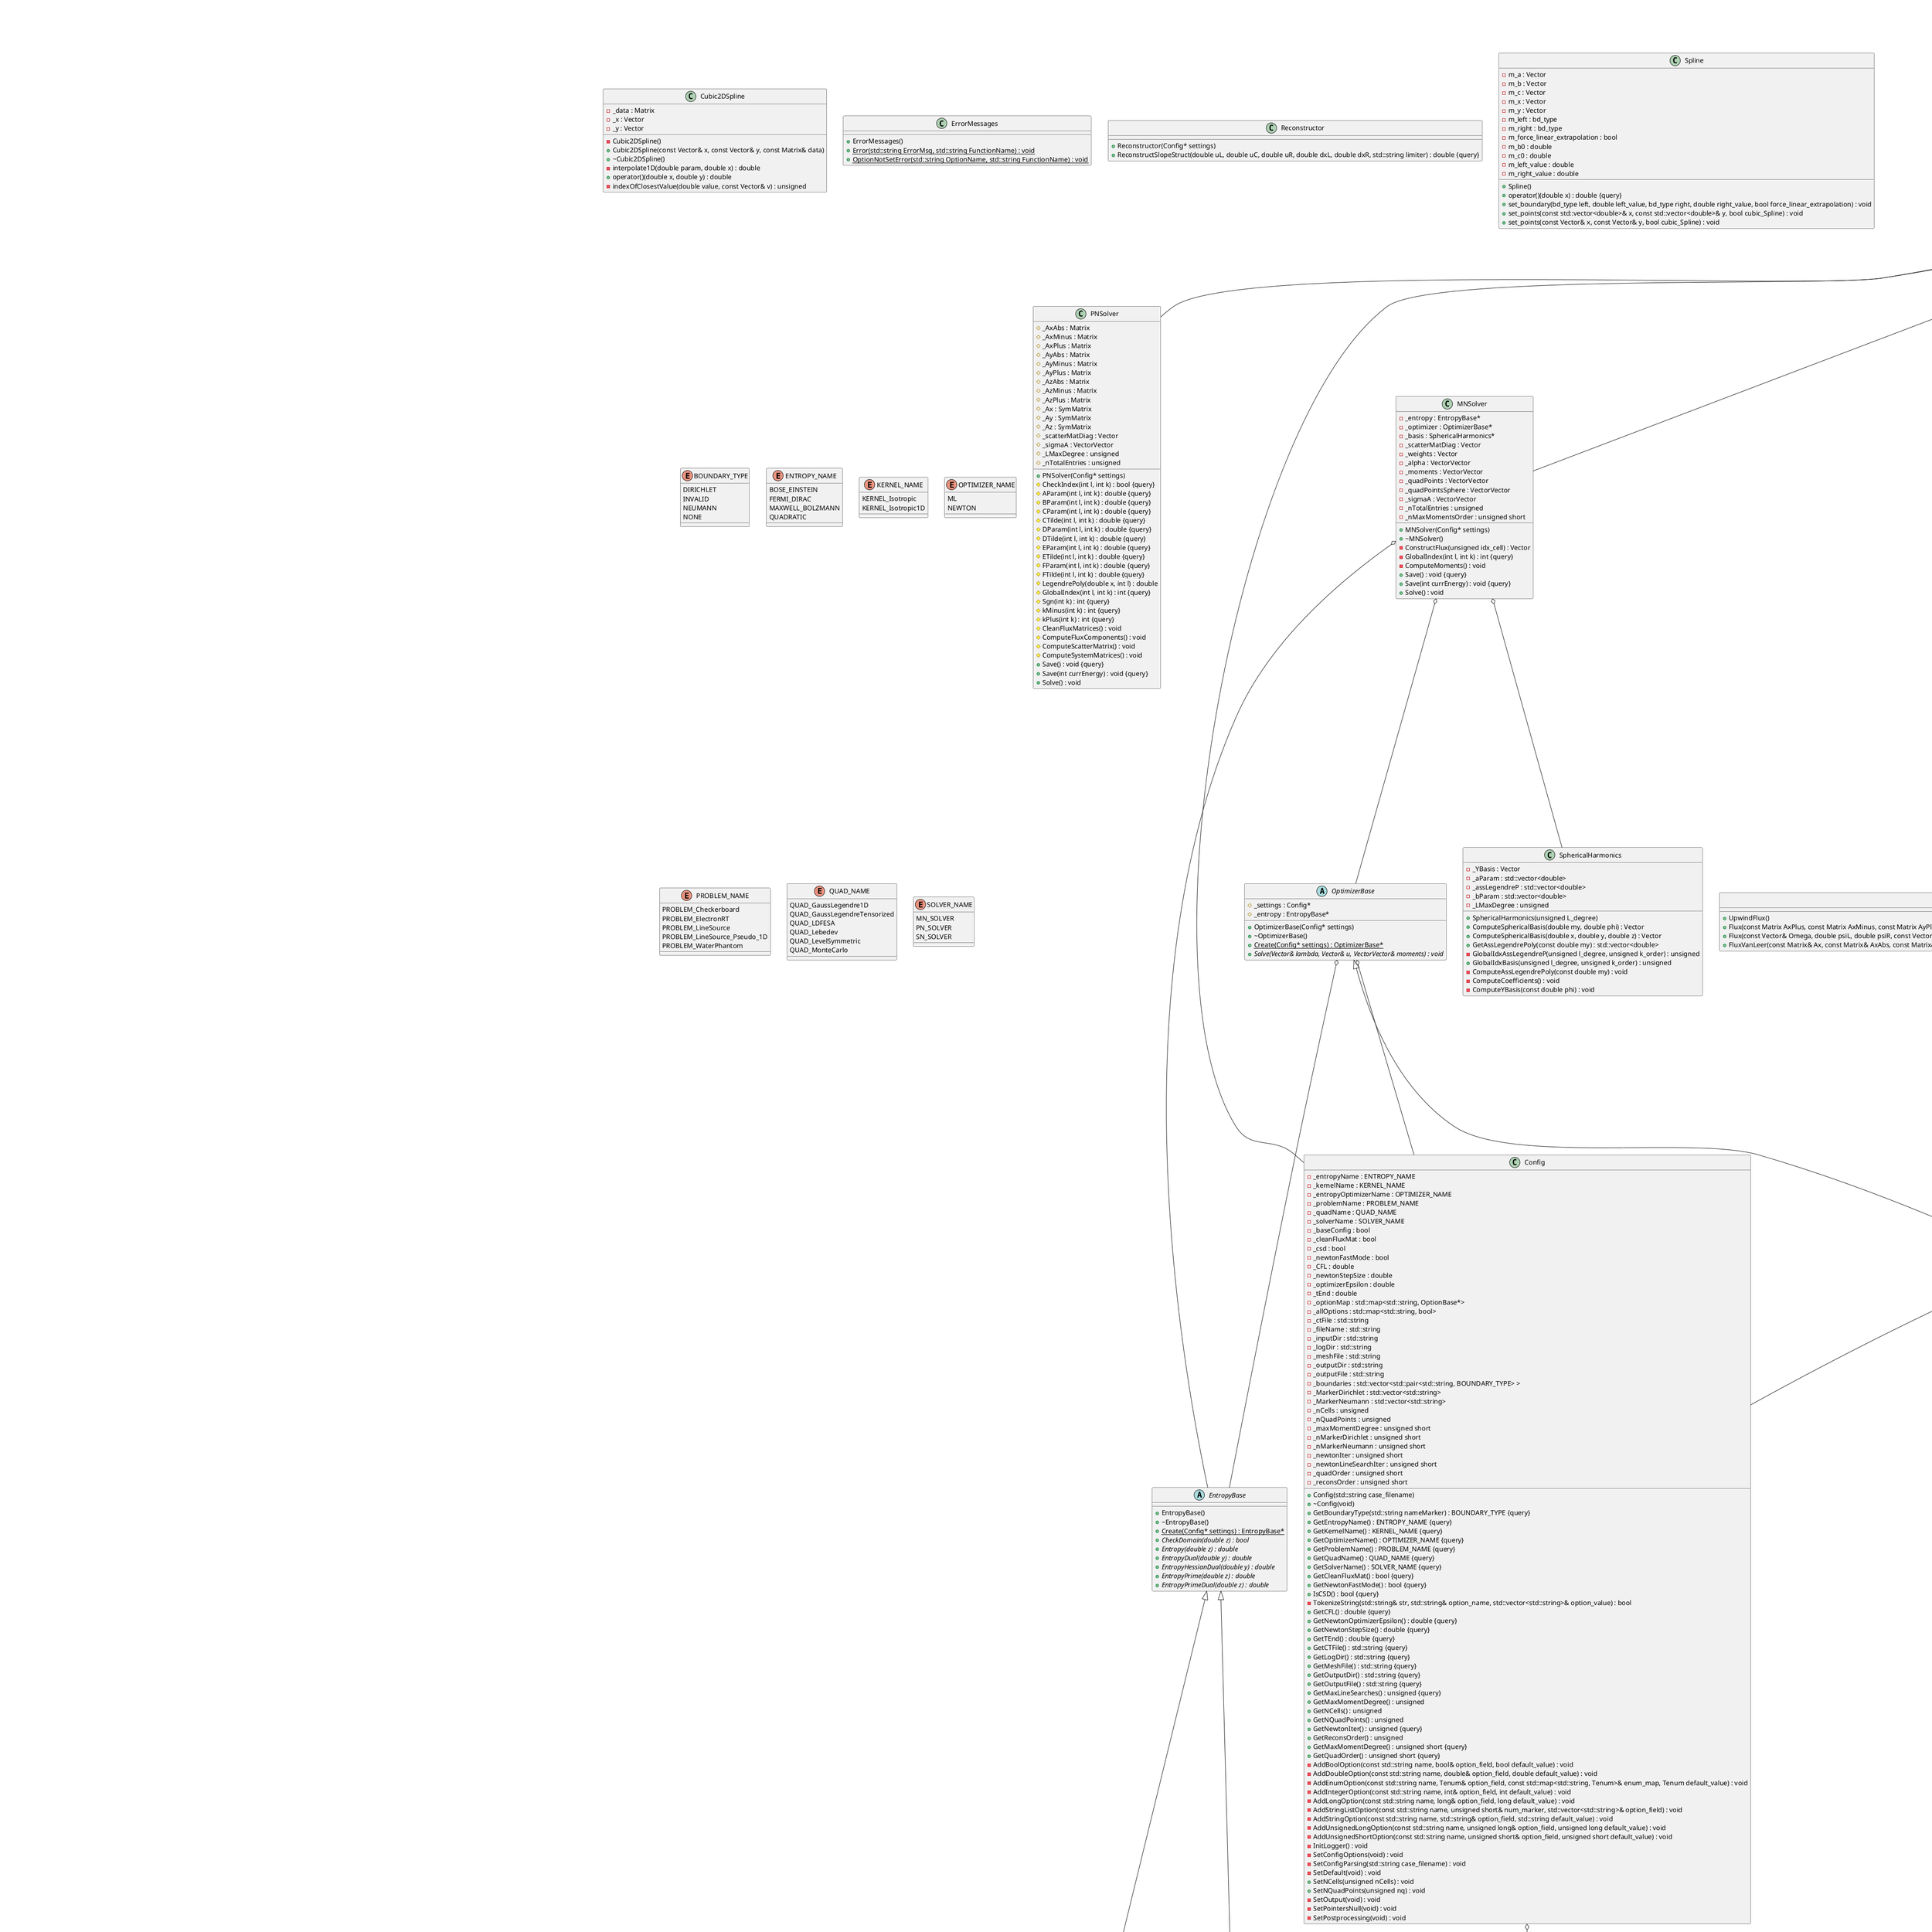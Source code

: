 @startuml





/' Objects '/

class CSDSNSolver {
	+CSDSNSolver(Config* settings)
	-_physics : Physics*
	-_angle : Vector
	-_density : Vector
	-_energies : Vector
	-_sigmaTE : Vector
	-_sigmaSE : VectorVector
	-_dose : std::vector<double>
	+Save() : void {query}
	+Save(int currEnergy) : void {query}
	+Solve() : void
}


class Checkerboard {
	-Checkerboard()
	+Checkerboard(Config* settings, Mesh* mesh)
	+~Checkerboard()
	-_scatteringXS : Vector
	-_totalXS : Vector
	+GetScatteringXS(const std::vector<double>& energies) : VectorVector
	+GetTotalXS(const std::vector<double>& energies) : VectorVector
	+SetupIC() : VectorVector
	-isAbsorption(const Vector& pos) : bool {query}
	-isSource(const Vector& pos) : bool {query}
	+GetExternalSource(const std::vector<double>& energies) : std::vector<VectorVector>
	+GetStoppingPower(const std::vector<double>& energies) : std::vector<double>
}


class Config {
	+Config(std::string case_filename)
	+~Config(void)
	+GetBoundaryType(std::string nameMarker) : BOUNDARY_TYPE {query}
	+GetEntropyName() : ENTROPY_NAME {query}
	-_entropyName : ENTROPY_NAME
	+GetKernelName() : KERNEL_NAME {query}
	-_kernelName : KERNEL_NAME
	+GetOptimizerName() : OPTIMIZER_NAME {query}
	-_entropyOptimizerName : OPTIMIZER_NAME
	+GetProblemName() : PROBLEM_NAME {query}
	-_problemName : PROBLEM_NAME
	+GetQuadName() : QUAD_NAME {query}
	-_quadName : QUAD_NAME
	+GetSolverName() : SOLVER_NAME {query}
	-_solverName : SOLVER_NAME
	+GetCleanFluxMat() : bool {query}
	+GetNewtonFastMode() : bool {query}
	+IsCSD() : bool {query}
	-TokenizeString(std::string& str, std::string& option_name, std::vector<std::string>& option_value) : bool
	-_baseConfig : bool
	-_cleanFluxMat : bool
	-_csd : bool
	-_newtonFastMode : bool
	+GetCFL() : double {query}
	+GetNewtonOptimizerEpsilon() : double {query}
	+GetNewtonStepSize() : double {query}
	+GetTEnd() : double {query}
	-_CFL : double
	-_newtonStepSize : double
	-_optimizerEpsilon : double
	-_tEnd : double
	-_optionMap : std::map<std::string, OptionBase*>
	-_allOptions : std::map<std::string, bool>
	+GetCTFile() : std::string {query}
	+GetLogDir() : std::string {query}
	+GetMeshFile() : std::string {query}
	+GetOutputDir() : std::string {query}
	+GetOutputFile() : std::string {query}
	-_ctFile : std::string
	-_fileName : std::string
	-_inputDir : std::string
	-_logDir : std::string
	-_meshFile : std::string
	-_outputDir : std::string
	-_outputFile : std::string
	-_boundaries : std::vector<std::pair<std::string, BOUNDARY_TYPE> >
	-_MarkerDirichlet : std::vector<std::string>
	-_MarkerNeumann : std::vector<std::string>
	+GetMaxLineSearches() : unsigned {query}
	+GetMaxMomentDegree() : unsigned
	+GetNCells() : unsigned
	+GetNQuadPoints() : unsigned
	+GetNewtonIter() : unsigned {query}
	+GetReconsOrder() : unsigned
	-_nCells : unsigned
	-_nQuadPoints : unsigned
	+GetMaxMomentDegree() : unsigned short {query}
	+GetQuadOrder() : unsigned short {query}
	-_maxMomentDegree : unsigned short
	-_nMarkerDirichlet : unsigned short
	-_nMarkerNeumann : unsigned short
	-_newtonIter : unsigned short
	-_newtonLineSearchIter : unsigned short
	-_quadOrder : unsigned short
	-_reconsOrder : unsigned short
	-AddBoolOption(const std::string name, bool& option_field, bool default_value) : void
	-AddDoubleOption(const std::string name, double& option_field, double default_value) : void
	-AddEnumOption(const std::string name, Tenum& option_field, const std::map<std::string, Tenum>& enum_map, Tenum default_value) : void
	-AddIntegerOption(const std::string name, int& option_field, int default_value) : void
	-AddLongOption(const std::string name, long& option_field, long default_value) : void
	-AddStringListOption(const std::string name, unsigned short& num_marker, std::vector<std::string>& option_field) : void
	-AddStringOption(const std::string name, std::string& option_field, std::string default_value) : void
	-AddUnsignedLongOption(const std::string name, unsigned long& option_field, unsigned long default_value) : void
	-AddUnsignedShortOption(const std::string name, unsigned short& option_field, unsigned short default_value) : void
	-InitLogger() : void
	-SetConfigOptions(void) : void
	-SetConfigParsing(std::string case_filename) : void
	-SetDefault(void) : void
	+SetNCells(unsigned nCells) : void
	+SetNQuadPoints(unsigned nq) : void
	-SetOutput(void) : void
	-SetPointersNull(void) : void
	-SetPostprocessing(void) : void
}


class Cubic2DSpline {
	-Cubic2DSpline()
	+Cubic2DSpline(const Vector& x, const Vector& y, const Matrix& data)
	+~Cubic2DSpline()
	-_data : Matrix
	-_x : Vector
	-_y : Vector
	-interpolate1D(double param, double x) : double
	+operator()(double x, double y) : double
	-indexOfClosestValue(double value, const Vector& v) : unsigned
}


class ElectronRT {
	-ElectronRT()
	+ElectronRT(Config* settings, Mesh* mesh)
	+~ElectronRT()
	+GetTotalXSE(const Vector& energies) : Vector
	+GetScatteringXS(const std::vector<double>& energies) : VectorVector
	+GetScatteringXSE(const Vector& energies, const Vector& angles) : VectorVector
	+GetTotalXS(const std::vector<double>& energies) : VectorVector
	+SetupIC() : VectorVector
	+GetExternalSource(const std::vector<double>& energies) : std::vector<VectorVector>
	+GetDensity(const VectorVector& cellMidPoints) : std::vector<double>
	+GetStoppingPower(const std::vector<double>& energies) : std::vector<double>
	-LoadXSH20(std::string fileSigmaS, std::string fileSigmaT) : void
}


abstract class EntropyBase {
	+EntropyBase()
	+~EntropyBase()
	+{static} Create(Config* settings) : EntropyBase*
	+{abstract} CheckDomain(double z) : bool
	+{abstract} Entropy(double z) : double
	+{abstract} EntropyDual(double y) : double
	+{abstract} EntropyHessianDual(double y) : double
	+{abstract} EntropyPrime(double z) : double
	+{abstract} EntropyPrimeDual(double z) : double
}


class ErrorMessages {
	+ErrorMessages()
	+{static} Error(std::string ErrorMsg, std::string FunctionName) : void
	+{static} OptionNotSetError(std::string OptionName, std::string FunctionName) : void
}


class Isotropic {
	-Isotropic()
	+Isotropic(QuadratureBase* q)
	+~Isotropic()
	+GetScatteringKernel() : Matrix
}


class Isotropic1D {
	-Isotropic1D()
	+Isotropic1D(QuadratureBase* q)
	+~Isotropic1D()
	+GetScatteringKernel() : Matrix
}


class LaxFriedrichsFlux {
	+LaxFriedrichsFlux()
	+Flux(const Vector& Omega, double psiL, double psiR, const Vector& n) : double {query}
	-_dt : double
}


class LineSource_PN {
	-LineSource_PN()
	+LineSource_PN(Config* settings, Mesh* mesh)
	+~LineSource_PN()
	+GetScatteringXS(const std::vector<double>& energies) : VectorVector
	+GetTotalXS(const std::vector<double>& energies) : VectorVector
	+SetupIC() : VectorVector
	-GlobalIndex(int l, int k) : int {query}
	+GetExternalSource(const std::vector<double>& energies) : std::vector<VectorVector>
	+GetStoppingPower(const std::vector<double>& energies) : std::vector<double>
}


class LineSource_SN {
	-LineSource_SN()
	+LineSource_SN(Config* settings, Mesh* mesh)
	+~LineSource_SN()
	+GetScatteringXS(const std::vector<double>& energies) : VectorVector
	+GetTotalXS(const std::vector<double>& energies) : VectorVector
	+SetupIC() : VectorVector
	+GetExternalSource(const std::vector<double>& energies) : std::vector<VectorVector>
	+GetStoppingPower(const std::vector<double>& energies) : std::vector<double>
}


class LineSource_SN_Pseudo1D {
	-LineSource_SN_Pseudo1D()
	+LineSource_SN_Pseudo1D(Config* settings, Mesh* mesh)
	+SetupIC() : VectorVector
}


class MNSolver {
	+MNSolver(Config* settings)
	+~MNSolver()
	-_entropy : EntropyBase*
	-_optimizer : OptimizerBase*
	-_basis : SphericalHarmonics*
	-ConstructFlux(unsigned idx_cell) : Vector
	-_scatterMatDiag : Vector
	-_weights : Vector
	-_alpha : VectorVector
	-_moments : VectorVector
	-_quadPoints : VectorVector
	-_quadPointsSphere : VectorVector
	-_sigmaA : VectorVector
	-GlobalIndex(int l, int k) : int {query}
	-_nTotalEntries : unsigned
	-_nMaxMomentsOrder : unsigned short
	-ComputeMoments() : void
	+Save() : void {query}
	+Save(int currEnergy) : void {query}
	+Solve() : void
}


class MaxwellBoltzmannEntropy {
	+MaxwellBoltzmannEntropy()
	+~MaxwellBoltzmannEntropy()
	+CheckDomain(double z) : bool
	+Entropy(double z) : double
	+EntropyDual(double y) : double
	+EntropyHessianDual(double y) : double
	+EntropyPrime(double z) : double
	+EntropyPrimeDual(double y) : double
}


class Mesh {
	+Mesh()
	+Mesh(std::vector<Vector> nodes, std::vector<std::vector<unsigned> > cells, std::vector<std::pair<BOUNDARY_TYPE, std::vector<unsigned> > > boundaries)
	+~Mesh()
	#ComputeOutwardFacingNormal(const Vector& nodeA, const Vector& nodeB, const Vector& cellCenter) : Vector
	#_nodeNeighbors : blaze::CompressedMatrix<bool>
	#_dim : const unsigned
	#_ghostCellID : const unsigned
	#_numBoundaries : const unsigned
	#_numCells : const unsigned
	#_numNodes : const unsigned
	#_numNodesPerCell : const unsigned
	+GetDistanceToOrigin(unsigned idx_cell) : double {query}
	#_cellBoundaryTypes : std::vector<BOUNDARY_TYPE>
	+GetBoundaryTypes() : std::vector<BOUNDARY_TYPE>& {query}
	#_cellMidPoints : std::vector<Vector>
	#_nodes : std::vector<Vector>
	+GetCellMidPoints() : std::vector<Vector>& {query}
	+GetNodes() : std::vector<Vector>& {query}
	#_cellAreas : std::vector<double>
	+GetCellAreas() : std::vector<double>& {query}
	#_boundaries : std::vector<std::pair<BOUNDARY_TYPE, std::vector<unsigned> > >
	+GetBounds() : std::vector<std::pair<double , double> > {query}
	#_bounds : std::vector<std::pair<double, double> >
	#_cellNormals : std::vector<std::vector<Vector> >
	+GetNormals() : std::vector<std::vector<Vector> >& {query}
	#_cellNeighbors : std::vector<std::vector<unsigned> >
	#_cells : std::vector<std::vector<unsigned> >
	+GetCells() : std::vector<std::vector<unsigned> >& {query}
	+GetNeighbours() : std::vector<std::vector<unsigned> >& {query}
	#_colors : std::vector<unsigned>
	+GetPartitionIDs() : std::vector<unsigned>& {query}
	+GetDim() : unsigned {query}
	+GetNumCells() : unsigned {query}
	+GetNumNodes() : unsigned {query}
	+GetNumNodesPerCell() : unsigned {query}
	#ComputeBounds() : void
	#ComputeCellAreas() : void
	#ComputeCellMidpoints() : void
	#ComputeConnectivity() : void
	#ComputePartitioning() : void
	+ComputeSlopes(unsigned nq, VectorVector& psiDerX, VectorVector& psiDerY, const VectorVector& psi) : void {query}
	+ReconstructSlopesS(unsigned nq, VectorVector& psiDerX, VectorVector& psiDerY, const VectorVector& psi) : void {query}
	+ReconstructSlopesU(unsigned nq, VectorVector& psiDerX, VectorVector& psiDerY, const VectorVector& psi) : void {query}
}


class NewtonOptimizer {
	+NewtonOptimizer(Config* settings)
	+~NewtonOptimizer()
	-_quadrature : QuadratureBase*
	-_weights : Vector
	-_quadPointsSphere : VectorVector
	-ComputeObjFunc(Vector& alpha, Vector& sol, VectorVector& moments) : double
	-_alpha : double
	-_epsilon : double
	-_nq : unsigned
	-_maxIterations : unsigned short
	-_maxLineSearches : unsigned short
	-ComputeGradient(Vector& alpha, Vector& sol, VectorVector& moments, Vector& grad) : void
	-ComputeHessian(Vector& alpha, VectorVector& moments, Matrix& hessian) : void
	+Solve(Vector& lambda, Vector& u, VectorVector& moments) : void
}


abstract class NumericalFlux {
	+NumericalFlux()
	+{static} Create() : NumericalFlux*
	+{abstract} Flux(const Matrix AxPlus, const Matrix AxMinus, const Matrix AyPlus, const Matrix AyMinus, const Matrix AzPlus, const Matrix AzMinus, const Vector, const Vector, const Vector n) : Vector {query}
	+{abstract} Flux(const Vector& Omega, double psiL, double psiR, const Vector& n) : double {query}
	+{abstract} FluxVanLeer(const Matrix& Ax, const Matrix& AxAbs, const Matrix& Ay, const Matrix& AyAbs, const Matrix& Az, const Matrix& AzAbs, const Vector& psiL, const Vector& psiR, const Vector& n, Vector& resultFlux) : void {query}
}


abstract class OptimizerBase {
	+OptimizerBase(Config* settings)
	+~OptimizerBase()
	#_settings : Config*
	#_entropy : EntropyBase*
	+{static} Create(Config* settings) : OptimizerBase*
	+{abstract} Solve(Vector& lambda, Vector& u, VectorVector& moments) : void
}


abstract class OptionBase {
	+OptionBase()
	+{abstract} ~OptionBase()
	+SetValue(std::vector<std::string> value) : std::string
	+badValue(std::vector<std::string>& option_value, std::string type_id, std::string option_name) : std::string
	+optionCheckMultipleValues(std::vector<std::string>& option_value, std::string type_id, std::string option_name) : std::string
	+GetValue() : std::vector<std::string>
	-_value : std::vector<std::string>
	+{abstract} SetDefault() : void
}


abstract class OptionBool {
	+OptionBool(std::string option_field_name, bool& option_field, bool default_value)
	+~OptionBool()
	-_def : bool
	-_field : bool&
	+SetValue(std::vector<std::string> option_value) : std::string
	-_name : std::string
	+SetDefault() : void
}


abstract class OptionDouble {
	+OptionDouble(std::string option_field_name, double& option_field, double default_value)
	+~OptionDouble()
	-_def : double
	-_field : double&
	+SetValue(std::vector<std::string> option_value) : std::string
	-_name : std::string
	+SetDefault() : void
}


abstract class OptionEnum <template <class Tenum>> {
	+OptionEnum(std::string option_field_name, const std::map<std::string, Tenum> m, Tenum& option_field, Tenum default_value)
	+~OptionEnum()
	-_def : Tenum
	-_field : Tenum&
	-_map : std::map<std::string, Tenum>
	+SetValue(std::vector<std::string> option_value) : std::string
	-_name : std::string
	+SetDefault() : void
}


abstract class OptionInt {
	+OptionInt(std::string option_field_name, int& option_field, int default_value)
	+~OptionInt()
	-_def : int
	-_field : int&
	+SetValue(std::vector<std::string> option_value) : std::string
	-_name : std::string
	+SetDefault() : void
}


abstract class OptionLong {
	+OptionLong(std::string option_field_name, long& option_field, long default_value)
	+~OptionLong()
	-_def : long
	-_field : long&
	+SetValue(std::vector<std::string> option_value) : std::string
	-_name : std::string
	+SetDefault() : void
}


abstract class OptionString {
	+OptionString(std::string option_field_name, std::string& option_field, std::string default_value)
	+~OptionString()
	+SetValue(std::vector<std::string> option_value) : std::string
	-_def : std::string
	-_name : std::string
	-_field : std::string&
	+SetDefault() : void
}


abstract class OptionStringList {
	+OptionStringList(std::string option_field_name, unsigned short& list_size, std::vector<std::string>& option_field)
	+~OptionStringList()
	+SetValue(std::vector<std::string> option_value) : std::string
	-_name : std::string
	-_field : std::vector<std::string>&
	-_size : unsigned short&
	+SetDefault() : void
}


abstract class OptionULong {
	+OptionULong(std::string option_field_name, unsigned long& option_field, unsigned long default_value)
	+~OptionULong()
	+SetValue(std::vector<std::string> option_value) : std::string
	-_name : std::string
	-_def : unsigned long
	-_field : unsigned long&
	+SetDefault() : void
}


abstract class OptionUShort {
	+OptionUShort(std::string option_field_name, unsigned short& option_field, unsigned short default_value)
	+~OptionUShort()
	+SetValue(std::vector<std::string> option_value) : std::string
	-_name : std::string
	-_def : unsigned short
	-_field : unsigned short&
	+SetDefault() : void
}


class PNSolver {
	+PNSolver(Config* settings)
	#_AxAbs : Matrix
	#_AxMinus : Matrix
	#_AxPlus : Matrix
	#_AyAbs : Matrix
	#_AyMinus : Matrix
	#_AyPlus : Matrix
	#_AzAbs : Matrix
	#_AzMinus : Matrix
	#_AzPlus : Matrix
	#_Ax : SymMatrix
	#_Ay : SymMatrix
	#_Az : SymMatrix
	#_scatterMatDiag : Vector
	#_sigmaA : VectorVector
	#CheckIndex(int l, int k) : bool {query}
	#AParam(int l, int k) : double {query}
	#BParam(int l, int k) : double {query}
	#CParam(int l, int k) : double {query}
	#CTilde(int l, int k) : double {query}
	#DParam(int l, int k) : double {query}
	#DTilde(int l, int k) : double {query}
	#EParam(int l, int k) : double {query}
	#ETilde(int l, int k) : double {query}
	#FParam(int l, int k) : double {query}
	#FTilde(int l, int k) : double {query}
	#LegendrePoly(double x, int l) : double
	#GlobalIndex(int l, int k) : int {query}
	#Sgn(int k) : int {query}
	#kMinus(int k) : int {query}
	#kPlus(int k) : int {query}
	#_LMaxDegree : unsigned
	#_nTotalEntries : unsigned
	#CleanFluxMatrices() : void
	#ComputeFluxComponents() : void
	#ComputeScatterMatrix() : void
	#ComputeSystemMatrices() : void
	+Save() : void {query}
	+Save(int currEnergy) : void {query}
	+Solve() : void
}


class Physics {
	+Physics()
	+{static} Create() : Physics*
	+GetScatteringXS(Vector energies, Vector angle) : VectorVector
	+GetStoppingPower(Vector energies, Vector density) : VectorVector
	+GetTotalXS(Vector energies, Vector density) : VectorVector
	+GetTransportXS(Vector energies, Vector density) : VectorVector
	+ReadStoppingPowers(std::string fileName) : VectorVector
	-_stpowH2O : VectorVector
	-_xsH2O : VectorVector
	-_xsTotalH2O : VectorVector
	-_xsTransportH2O : VectorVector
	+ReadENDL(std::string filename) : std::tuple<std::vector<VectorVector> , std::vector<VectorVector> >
	+LoadDatabase(std::string fileName_H, std::string fileName_O, std::string fileName_stppower) : void
}


abstract class ProblemBase {
	+ProblemBase(Config* settings, Mesh* mesh)
	#ProblemBase()
	+~ProblemBase()
	#_settings : Config*
	#_mesh : Mesh*
	#_physics : Physics*
	+{static} Create(Config* settings, Mesh* mesh) : ProblemBase*
	+GetTotalXSE(const Vector& energies) : Vector
	+{abstract} GetScatteringXS(const std::vector<double>& energies) : VectorVector
	+GetScatteringXSE(const Vector& energies, const Vector& angles) : VectorVector
	+{abstract} GetTotalXS(const std::vector<double>& energies) : VectorVector
	+{abstract} SetupIC() : VectorVector
	+{abstract} GetExternalSource(const std::vector<double>& energies) : std::vector<VectorVector>
	+GetDensity(const VectorVector& cellMidPoints) : std::vector<double>
	+{abstract} GetStoppingPower(const std::vector<double>& energies) : std::vector<double>
	#_density : std::vector<double>
	#_stoppingPower : std::vector<double>
}


class QDummy {
	+QDummy(unsigned order)
	+~QDummy()
	+SetConnectivity() : void
	+SetName() : void
	+SetNq() : void
	+SetPointsAndWeights() : void
}


class QGaussLegendre1D {
	+QGaussLegendre1D(unsigned order)
	+~QGaussLegendre1D()
	-CheckOrder() : bool
	-Pythag(const double a, const double b) : double
	-ComputeEigenValTriDiagMatrix(const Matrix& mat) : std::pair<Vector , Matrix>
	+SetConnectivity() : void
	+SetName() : void
	+SetNq() : void
	+SetPointsAndWeights() : void
}


class QGaussLegendreTensorized {
	+QGaussLegendreTensorized(unsigned order)
	+~QGaussLegendreTensorized()
	+GetPointsSphere() : VectorVector {query}
	-CheckOrder() : bool
	-Pythag(const double a, const double b) : double
	-ComputeEigenValTriDiagMatrix(const Matrix& mat) : std::pair<Vector , Matrix>
	+SetConnectivity() : void
	+SetName() : void
	+SetNq() : void
	+SetPointsAndWeights() : void
}


class QLDFESA {
	+QLDFESA(unsigned order)
	+~QLDFESA()
	+GetLookupTable() : std::string
	+SetAvailOrders() : void
	+SetConnectivity() : void
	+SetName() : void
}


class QLebedev {
	+QLebedev(unsigned order)
	+~QLebedev()
	+GetLookupTable() : std::string
	+SetAvailOrders() : void
	+SetConnectivity() : void
	+SetName() : void
}


class QLevelSymmetric {
	+QLevelSymmetric(unsigned order)
	+~QLevelSymmetric()
	+GetLookupTable() : std::string
	+SetAvailOrders() : void
	+SetConnectivity() : void
	+SetName() : void
}


abstract class QLookupQuadrature {
	+QLookupQuadrature(unsigned order)
	+~QLookupQuadrature()
	#CheckOrder() : bool
	#{abstract} GetLookupTable() : std::string
	#_availableOrders : std::vector<unsigned>
	#_nqByOrder : std::vector<unsigned>
	+getAvailOrders() : std::vector<unsigned> {query}
	#{abstract} SetAvailOrders() : void
	#SetNq() : void
	#SetPointsAndWeights() : void
	+printAvailOrders() : void {query}
}


class QMonteCarlo {
	+QMonteCarlo(unsigned order)
	+~QMonteCarlo()
	+GetPointsSphere() : VectorVector {query}
	+SetConnectivity() : void
	+SetName() : void
	+SetNq() : void
	+SetPointsAndWeights() : void
}


class QuadraticEntropy {
	+QuadraticEntropy()
	+~QuadraticEntropy()
	+CheckDomain(double z) : bool
	+Entropy(double z) : double
	+EntropyDual(double y) : double
	+EntropyHessianDual(double y) : double
	+EntropyPrime(double z) : double
	+EntropyPrimeDual(double y) : double
}


abstract class QuadratureBase {
	+QuadratureBase(unsigned order)
	+~QuadratureBase()
	+{static} CreateQuadrature(QUAD_NAME name, unsigned order) : QuadratureBase*
	+GetWeights() : Vector {query}
	#_weights : Vector
	+GetPoints() : VectorVector {query}
	+GetPointsSphere() : VectorVector {query}
	#_points : VectorVector
	#_pointsSphere : VectorVector
	+GetConnectivity() : VectorVectorU {query}
	#_connectivity : VectorVectorU
	+Integrate(double(f)(doublex0,doublex1,doublex2)) : double
	+SumUpWeights() : double
	+GetName() : std::string {query}
	#_name : std::string
	+Integrate(std::vector<double >(f)(doublex0,doublex1,doublex2), unsigned len) : std::vector<double>
	+GetNq() : unsigned {query}
	+GetOrder() : unsigned {query}
	#_nq : unsigned
	#_order : unsigned
	+PrintPoints() : void
	+PrintPointsAndWeights() : void
	+PrintWeights() : void
	#{abstract} SetConnectivity() : void
	#{abstract} SetName() : void
	#{abstract} SetNq() : void
	#SetOrder(unsigned order) : void
	#{abstract} SetPointsAndWeights() : void
}


class Reconstructor {
	+Reconstructor(Config* settings)
	+ReconstructSlopeStruct(double uL, double uC, double uR, double dxL, double dxR, std::string limiter) : double {query}
}


class SNSolver {
	+SNSolver(Config* settings)
	#_scatteringKernel : Matrix
	#_weights : Vector
	#_quadPoints : VectorVector
	+Save() : void {query}
	+Save(int currEnergy) : void {query}
	+Solve() : void
}


class SNSolverMPI {
	+SNSolverMPI(Config* settings)
	+Save() : void {query}
	+Solve() : void
}


abstract class ScatteringKernel {
	-ScatteringKernel()
	+ScatteringKernel(QuadratureBase* quad)
	+~ScatteringKernel()
	+{abstract} GetScatteringKernel() : Matrix
	#_quad : QuadratureBase*
	+{static} CreateScatteringKernel(KERNEL_NAME name, QuadratureBase* quad) : ScatteringKernel*
}


abstract class Solver {
	+Solver(Config* settings)
	+~Solver()
	#_settings : Config*
	#_mesh : Mesh*
	#_g : NumericalFlux*
	#_problem : ProblemBase*
	#_quadrature : QuadratureBase*
	+{static} Create(Config* settings) : Solver*
	#_sigmaS : VectorVector
	#_sigmaT : VectorVector
	#_sol : VectorVector
	#ComputeTimeStep(double cfl) : double {query}
	#_dE : double
	#_boundaryCells : std::vector<BOUNDARY_TYPE>
	#_Q : std::vector<VectorVector>
	#_areas : std::vector<double>
	#_density : std::vector<double>
	#_energies : std::vector<double>
	#_s : std::vector<double>
	#_solverOutput : std::vector<double>
	#_normals : std::vector<std::vector<Vector> >
	#_neighbors : std::vector<std::vector<unsigned> >
	#_nCells : unsigned
	#_nEnergies : unsigned
	#_nq : unsigned
	+{abstract} Save() : void {query}
	+{abstract} Save(int currEnergy) : void {query}
	+{abstract} Solve() : void
}


class SphericalHarmonics {
	+SphericalHarmonics(unsigned L_degree)
	+ComputeSphericalBasis(double my, double phi) : Vector
	+ComputeSphericalBasis(double x, double y, double z) : Vector
	-_YBasis : Vector
	+GetAssLegendrePoly(const double my) : std::vector<double>
	-_aParam : std::vector<double>
	-_assLegendreP : std::vector<double>
	-_bParam : std::vector<double>
	-GlobalIdxAssLegendreP(unsigned l_degree, unsigned k_order) : unsigned
	+GlobalIdxBasis(unsigned l_degree, unsigned k_order) : unsigned
	-_LMaxDegree : unsigned
	-ComputeAssLegendrePoly(const double my) : void
	-ComputeCoefficients() : void
	-ComputeYBasis(const double phi) : void
}


class Spline {
	+Spline()
	-m_a : Vector
	-m_b : Vector
	-m_c : Vector
	-m_x : Vector
	-m_y : Vector
	-m_left : bd_type
	-m_right : bd_type
	-m_force_linear_extrapolation : bool
	-m_b0 : double
	-m_c0 : double
	-m_left_value : double
	-m_right_value : double
	+operator()(double x) : double {query}
	+set_boundary(bd_type left, double left_value, bd_type right, double right_value, bool force_linear_extrapolation) : void
	+set_points(const std::vector<double>& x, const std::vector<double>& y, bool cubic_Spline) : void
	+set_points(const Vector& x, const Vector& y, bool cubic_Spline) : void
}


class UpwindFlux {
	+UpwindFlux()
	+Flux(const Matrix AxPlus, const Matrix AxMinus, const Matrix AyPlus, const Matrix AyMinus, const Matrix AzPlus, const Matrix AzMinus, const Vector psiL, const Vector psiR, const Vector n) : Vector {query}
	+Flux(const Vector& Omega, double psiL, double psiR, const Vector& n) : double {query}
	+FluxVanLeer(const Matrix& Ax, const Matrix& AxAbs, const Matrix& Ay, const Matrix& AyAbs, const Matrix& Az, const Matrix& AzAbs, const Vector& psiL, const Vector& psiR, const Vector& n, Vector& resultFlux) : void {query}
}


class WaterPhantom {
	-WaterPhantom()
	+WaterPhantom(Config* settings, Mesh* mesh)
	+~WaterPhantom()
	+SetupIC() : VectorVector
	+GetExternalSource(const std::vector<double>& energies) : std::vector<VectorVector>
	+GetDensity(const VectorVector& cellMidPoints) : std::vector<double>
	+GetStoppingPower(const std::vector<double>& energies) : std::vector<double>
}


enum BOUNDARY_TYPE {
	DIRICHLET
	INVALID
	NEUMANN
	NONE
}


enum ENTROPY_NAME {
	BOSE_EINSTEIN
	FERMI_DIRAC
	MAXWELL_BOLZMANN
	QUADRATIC
}


enum KERNEL_NAME {
	KERNEL_Isotropic
	KERNEL_Isotropic1D
}


enum OPTIMIZER_NAME {
	ML
	NEWTON
}


enum PROBLEM_NAME {
	PROBLEM_Checkerboard
	PROBLEM_ElectronRT
	PROBLEM_LineSource
	PROBLEM_LineSource_Pseudo_1D
	PROBLEM_WaterPhantom
}


enum QUAD_NAME {
	QUAD_GaussLegendre1D
	QUAD_GaussLegendreTensorized
	QUAD_LDFESA
	QUAD_Lebedev
	QUAD_LevelSymmetric
	QUAD_MonteCarlo
}


enum SOLVER_NAME {
	MN_SOLVER
	PN_SOLVER
	SN_SOLVER
}





/' Inheritance relationships '/

ElectronRT <|-- WaterPhantom


EntropyBase <|-- MaxwellBoltzmannEntropy


EntropyBase <|-- QuadraticEntropy


LineSource_SN <|-- LineSource_SN_Pseudo1D


NumericalFlux <|-- LaxFriedrichsFlux


NumericalFlux <|-- UpwindFlux


OptimizerBase <|-- NewtonOptimizer


OptionBase <|-- OptionBool


OptionBase <|-- OptionDouble


OptionBase <|-- OptionEnum


OptionBase <|-- OptionInt


OptionBase <|-- OptionLong


OptionBase <|-- OptionString


OptionBase <|-- OptionStringList


OptionBase <|-- OptionULong


OptionBase <|-- OptionUShort


ProblemBase <|-- Checkerboard


ProblemBase <|-- ElectronRT


ProblemBase <|-- LineSource_PN


ProblemBase <|-- LineSource_SN


QLookupQuadrature <|-- QLDFESA


QLookupQuadrature <|-- QLebedev


QLookupQuadrature <|-- QLevelSymmetric


QuadratureBase <|-- QDummy


QuadratureBase <|-- QGaussLegendre1D


QuadratureBase <|-- QGaussLegendreTensorized


QuadratureBase <|-- QLookupQuadrature


QuadratureBase <|-- QMonteCarlo


SNSolver <|-- CSDSNSolver


SNSolver <|-- SNSolverMPI


ScatteringKernel <|-- Isotropic


ScatteringKernel <|-- Isotropic1D


Solver <|-- MNSolver


Solver <|-- PNSolver


Solver <|-- SNSolver





/' Aggregation relationships '/

CSDSNSolver o-- Physics


Config o-- OptionBase


MNSolver o-- EntropyBase


MNSolver o-- OptimizerBase


MNSolver o-- SphericalHarmonics


NewtonOptimizer o-- QuadratureBase


OptimizerBase o-- Config


OptimizerBase o-- EntropyBase


ProblemBase o-- Config


ProblemBase o-- Mesh


ProblemBase o-- Physics


ScatteringKernel o-- QuadratureBase


Solver o-- Config


Solver o-- Mesh


Solver o-- NumericalFlux


Solver o-- ProblemBase


Solver o-- QuadratureBase





@enduml
